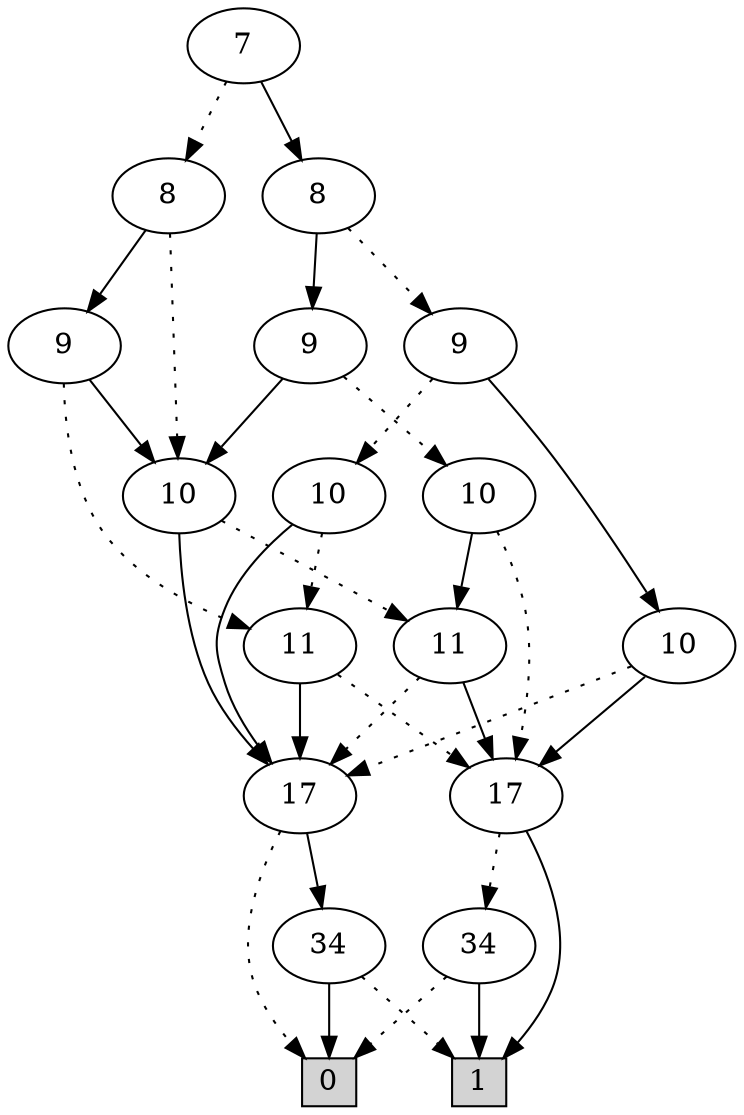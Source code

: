 digraph G {
0 [shape=box, label="0", style=filled, shape=box, height=0.3, width=0.3];
1 [shape=box, label="1", style=filled, shape=box, height=0.3, width=0.3];
50074 [label="7"];
50074 -> 50067 [style=dotted];
50074 -> 50073 [style=filled];
50067 [label="8"];
50067 -> 50064 [style=dotted];
50067 -> 50066 [style=filled];
50064 [label="10"];
50064 -> 50063 [style=dotted];
50064 -> 50047 [style=filled];
50063 [label="11"];
50063 -> 50047 [style=dotted];
50063 -> 50062 [style=filled];
50047 [label="17"];
50047 -> 0 [style=dotted];
50047 -> 71 [style=filled];
71 [label="34"];
71 -> 1 [style=dotted];
71 -> 0 [style=filled];
50062 [label="17"];
50062 -> 70 [style=dotted];
50062 -> 1 [style=filled];
70 [label="34"];
70 -> 0 [style=dotted];
70 -> 1 [style=filled];
50066 [label="9"];
50066 -> 50065 [style=dotted];
50066 -> 50064 [style=filled];
50065 [label="11"];
50065 -> 50062 [style=dotted];
50065 -> 50047 [style=filled];
50073 [label="8"];
50073 -> 50070 [style=dotted];
50073 -> 50072 [style=filled];
50070 [label="9"];
50070 -> 50068 [style=dotted];
50070 -> 50069 [style=filled];
50068 [label="10"];
50068 -> 50065 [style=dotted];
50068 -> 50047 [style=filled];
50069 [label="10"];
50069 -> 50047 [style=dotted];
50069 -> 50062 [style=filled];
50072 [label="9"];
50072 -> 50071 [style=dotted];
50072 -> 50064 [style=filled];
50071 [label="10"];
50071 -> 50062 [style=dotted];
50071 -> 50063 [style=filled];
}
